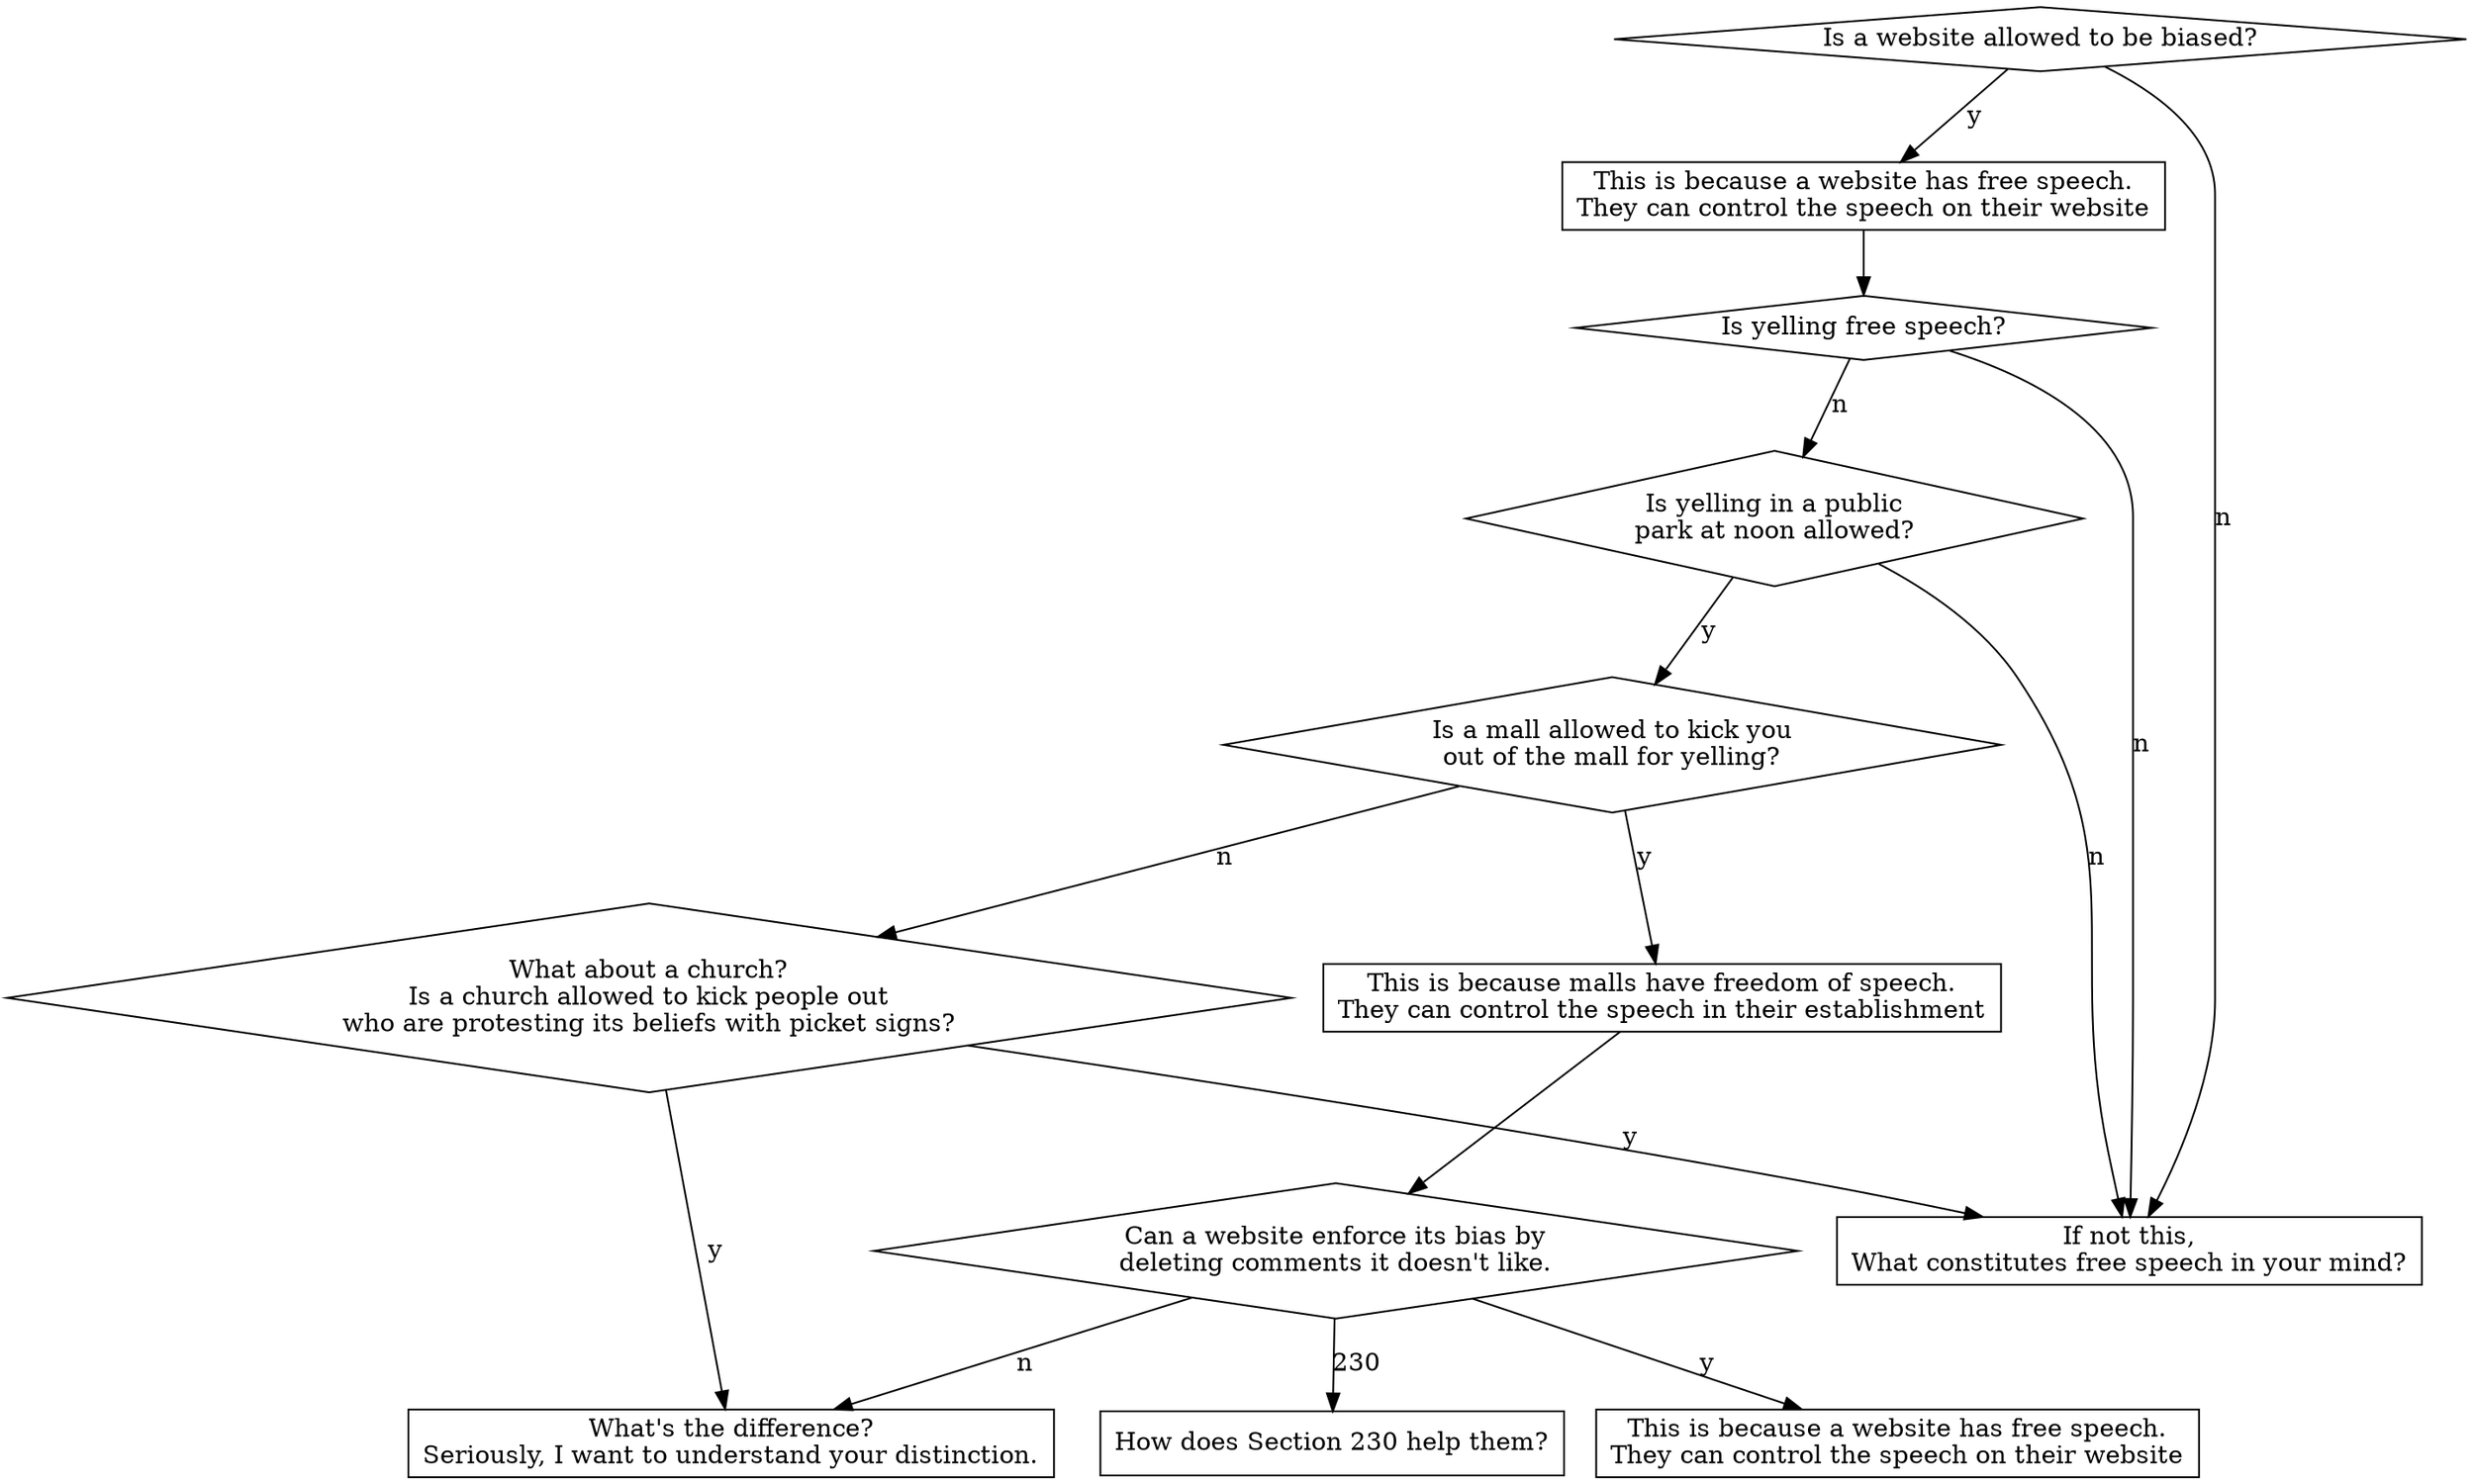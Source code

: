 digraph speech {
  node [shape=diamond]
  websiteBias [label="Is a website allowed to be biased?"]
  websiteBias -> websiteSpeech1 [label="y"]
  websiteSpeech1,websiteSpeech2 [label="This is because a website has free speech.\nThey can control the speech on their website" shape="rectangle"]
  websiteSpeech1 -> yell
  yell [label="Is yelling free speech?"]
  yell -> park [label="n"]
  park [label="Is yelling in a public\npark at noon allowed?"]
  park -> mall [label="y"]
  mall [label="Is a mall allowed to kick you\nout of the mall for yelling?"]
  mall -> mallSpeech [label="y"]
  mallSpeech [label="This is because malls have freedom of speech.\nThey can control the speech in their establishment" shape=rectangle]
  mallSpeech -> websiteEnforce

  websiteEnforce [label="Can a website enforce its bias by\ndeleting comments it doesn't like."]
  websiteEnforce -> websiteSpeech2 [label="y"]
  websiteEnforce -> difference [label="n"]


  mall -> church [label="n"]
  church [label="What about a church?\nIs a church allowed to kick people out\nwho are protesting its beliefs with picket signs?"]
  church -> difference [label="y"]
  church -> whatIsFreeSpeech [label="y"]
  difference [label="What's the difference?\nSeriously, I want to understand your distinction." shape="rectangle" href="https://blog.mckaysalisbury.com/"]

  websiteBias, yell, park -> whatIsFreeSpeech [label="n"]
  whatIsFreeSpeech [label="If not this,\nWhat constitutes free speech in your mind?" shape=rectangle]
  
  websiteEnforce -> 230 [label="230"]
  230 [label="How does Section 230 help them?" shape=rectangle]



  # home [label="Am I able to control the content that enters my home?"]

}
